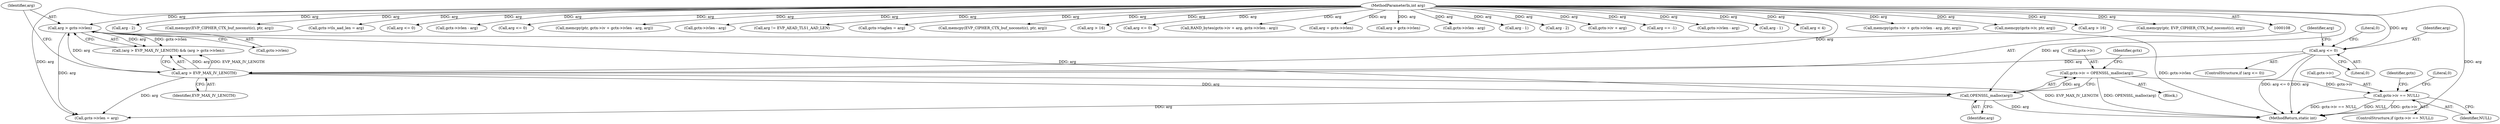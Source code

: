 digraph "0_openssl_00d965474b22b54e4275232bc71ee0c699c5cd21_0@API" {
"1000194" [label="(Call,gctx->iv = OPENSSL_malloc(arg))"];
"1000198" [label="(Call,OPENSSL_malloc(arg))"];
"1000177" [label="(Call,arg > gctx->ivlen)"];
"1000174" [label="(Call,arg > EVP_MAX_IV_LENGTH)"];
"1000167" [label="(Call,arg <= 0)"];
"1000111" [label="(MethodParameterIn,int arg)"];
"1000201" [label="(Call,gctx->iv == NULL)"];
"1000173" [label="(Call,(arg > EVP_MAX_IV_LENGTH) && (arg > gctx->ivlen))"];
"1000520" [label="(Call,arg - 2)"];
"1000177" [label="(Call,arg > gctx->ivlen)"];
"1000194" [label="(Call,gctx->iv = OPENSSL_malloc(arg))"];
"1000464" [label="(Call,memcpy(EVP_CIPHER_CTX_buf_noconst(c), ptr, arg))"];
"1000168" [label="(Identifier,arg)"];
"1000469" [label="(Call,gctx->tls_aad_len = arg)"];
"1000218" [label="(Call,arg <= 0)"];
"1000200" [label="(ControlStructure,if (gctx->iv == NULL))"];
"1000627" [label="(MethodReturn,static int)"];
"1000324" [label="(Call,gctx->ivlen - arg)"];
"1000367" [label="(Call,arg <= 0)"];
"1000210" [label="(Identifier,gctx)"];
"1000195" [label="(Call,gctx->iv)"];
"1000203" [label="(Identifier,gctx)"];
"1000166" [label="(ControlStructure,if (arg <= 0))"];
"1000380" [label="(Call,memcpy(ptr, gctx->iv + gctx->ivlen - arg, arg))"];
"1000386" [label="(Call,gctx->ivlen - arg)"];
"1000182" [label="(Block,)"];
"1000174" [label="(Call,arg > EVP_MAX_IV_LENGTH)"];
"1000459" [label="(Call,arg != EVP_AEAD_TLS1_AAD_LEN)"];
"1000198" [label="(Call,OPENSSL_malloc(arg))"];
"1000171" [label="(Literal,0)"];
"1000234" [label="(Call,gctx->taglen = arg)"];
"1000178" [label="(Identifier,arg)"];
"1000229" [label="(Call,memcpy(EVP_CIPHER_CTX_buf_noconst(c), ptr, arg))"];
"1000205" [label="(Identifier,NULL)"];
"1000248" [label="(Call,arg > 16)"];
"1000207" [label="(Literal,0)"];
"1000201" [label="(Call,gctx->iv == NULL)"];
"1000244" [label="(Call,arg <= 0)"];
"1000318" [label="(Call,RAND_bytes(gctx->iv + arg, gctx->ivlen - arg))"];
"1000176" [label="(Identifier,EVP_MAX_IV_LENGTH)"];
"1000375" [label="(Call,arg = gctx->ivlen)"];
"1000370" [label="(Call,arg > gctx->ivlen)"];
"1000432" [label="(Call,gctx->ivlen - arg)"];
"1000111" [label="(MethodParameterIn,int arg)"];
"1000490" [label="(Call,arg - 1)"];
"1000483" [label="(Call,arg - 2)"];
"1000175" [label="(Identifier,arg)"];
"1000319" [label="(Call,gctx->iv + arg)"];
"1000271" [label="(Call,arg == -1)"];
"1000297" [label="(Call,gctx->ivlen - arg)"];
"1000530" [label="(Call,arg - 1)"];
"1000293" [label="(Call,arg < 4)"];
"1000208" [label="(Call,gctx->ivlen = arg)"];
"1000427" [label="(Call,memcpy(gctx->iv + gctx->ivlen - arg, ptr, arg))"];
"1000307" [label="(Call,memcpy(gctx->iv, ptr, arg))"];
"1000179" [label="(Call,gctx->ivlen)"];
"1000202" [label="(Call,gctx->iv)"];
"1000222" [label="(Call,arg > 16)"];
"1000167" [label="(Call,arg <= 0)"];
"1000199" [label="(Identifier,arg)"];
"1000169" [label="(Literal,0)"];
"1000262" [label="(Call,memcpy(ptr, EVP_CIPHER_CTX_buf_noconst(c), arg))"];
"1000194" -> "1000182"  [label="AST: "];
"1000194" -> "1000198"  [label="CFG: "];
"1000195" -> "1000194"  [label="AST: "];
"1000198" -> "1000194"  [label="AST: "];
"1000203" -> "1000194"  [label="CFG: "];
"1000194" -> "1000627"  [label="DDG: OPENSSL_malloc(arg)"];
"1000198" -> "1000194"  [label="DDG: arg"];
"1000194" -> "1000201"  [label="DDG: gctx->iv"];
"1000198" -> "1000199"  [label="CFG: "];
"1000199" -> "1000198"  [label="AST: "];
"1000198" -> "1000627"  [label="DDG: arg"];
"1000177" -> "1000198"  [label="DDG: arg"];
"1000174" -> "1000198"  [label="DDG: arg"];
"1000111" -> "1000198"  [label="DDG: arg"];
"1000198" -> "1000208"  [label="DDG: arg"];
"1000177" -> "1000173"  [label="AST: "];
"1000177" -> "1000179"  [label="CFG: "];
"1000178" -> "1000177"  [label="AST: "];
"1000179" -> "1000177"  [label="AST: "];
"1000173" -> "1000177"  [label="CFG: "];
"1000177" -> "1000627"  [label="DDG: gctx->ivlen"];
"1000177" -> "1000173"  [label="DDG: arg"];
"1000177" -> "1000173"  [label="DDG: gctx->ivlen"];
"1000174" -> "1000177"  [label="DDG: arg"];
"1000111" -> "1000177"  [label="DDG: arg"];
"1000177" -> "1000208"  [label="DDG: arg"];
"1000174" -> "1000173"  [label="AST: "];
"1000174" -> "1000176"  [label="CFG: "];
"1000175" -> "1000174"  [label="AST: "];
"1000176" -> "1000174"  [label="AST: "];
"1000178" -> "1000174"  [label="CFG: "];
"1000173" -> "1000174"  [label="CFG: "];
"1000174" -> "1000627"  [label="DDG: EVP_MAX_IV_LENGTH"];
"1000174" -> "1000173"  [label="DDG: arg"];
"1000174" -> "1000173"  [label="DDG: EVP_MAX_IV_LENGTH"];
"1000167" -> "1000174"  [label="DDG: arg"];
"1000111" -> "1000174"  [label="DDG: arg"];
"1000174" -> "1000208"  [label="DDG: arg"];
"1000167" -> "1000166"  [label="AST: "];
"1000167" -> "1000169"  [label="CFG: "];
"1000168" -> "1000167"  [label="AST: "];
"1000169" -> "1000167"  [label="AST: "];
"1000171" -> "1000167"  [label="CFG: "];
"1000175" -> "1000167"  [label="CFG: "];
"1000167" -> "1000627"  [label="DDG: arg"];
"1000167" -> "1000627"  [label="DDG: arg <= 0"];
"1000111" -> "1000167"  [label="DDG: arg"];
"1000111" -> "1000108"  [label="AST: "];
"1000111" -> "1000627"  [label="DDG: arg"];
"1000111" -> "1000208"  [label="DDG: arg"];
"1000111" -> "1000218"  [label="DDG: arg"];
"1000111" -> "1000222"  [label="DDG: arg"];
"1000111" -> "1000229"  [label="DDG: arg"];
"1000111" -> "1000234"  [label="DDG: arg"];
"1000111" -> "1000244"  [label="DDG: arg"];
"1000111" -> "1000248"  [label="DDG: arg"];
"1000111" -> "1000262"  [label="DDG: arg"];
"1000111" -> "1000271"  [label="DDG: arg"];
"1000111" -> "1000293"  [label="DDG: arg"];
"1000111" -> "1000297"  [label="DDG: arg"];
"1000111" -> "1000307"  [label="DDG: arg"];
"1000111" -> "1000318"  [label="DDG: arg"];
"1000111" -> "1000319"  [label="DDG: arg"];
"1000111" -> "1000324"  [label="DDG: arg"];
"1000111" -> "1000367"  [label="DDG: arg"];
"1000111" -> "1000370"  [label="DDG: arg"];
"1000111" -> "1000375"  [label="DDG: arg"];
"1000111" -> "1000386"  [label="DDG: arg"];
"1000111" -> "1000380"  [label="DDG: arg"];
"1000111" -> "1000432"  [label="DDG: arg"];
"1000111" -> "1000427"  [label="DDG: arg"];
"1000111" -> "1000459"  [label="DDG: arg"];
"1000111" -> "1000464"  [label="DDG: arg"];
"1000111" -> "1000469"  [label="DDG: arg"];
"1000111" -> "1000483"  [label="DDG: arg"];
"1000111" -> "1000490"  [label="DDG: arg"];
"1000111" -> "1000520"  [label="DDG: arg"];
"1000111" -> "1000530"  [label="DDG: arg"];
"1000201" -> "1000200"  [label="AST: "];
"1000201" -> "1000205"  [label="CFG: "];
"1000202" -> "1000201"  [label="AST: "];
"1000205" -> "1000201"  [label="AST: "];
"1000207" -> "1000201"  [label="CFG: "];
"1000210" -> "1000201"  [label="CFG: "];
"1000201" -> "1000627"  [label="DDG: gctx->iv == NULL"];
"1000201" -> "1000627"  [label="DDG: NULL"];
"1000201" -> "1000627"  [label="DDG: gctx->iv"];
}
